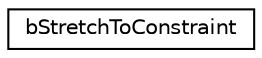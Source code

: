 digraph G
{
  edge [fontname="Helvetica",fontsize="10",labelfontname="Helvetica",labelfontsize="10"];
  node [fontname="Helvetica",fontsize="10",shape=record];
  rankdir=LR;
  Node1 [label="bStretchToConstraint",height=0.2,width=0.4,color="black", fillcolor="white", style="filled",URL="$d2/ddf/structbStretchToConstraint.html"];
}
